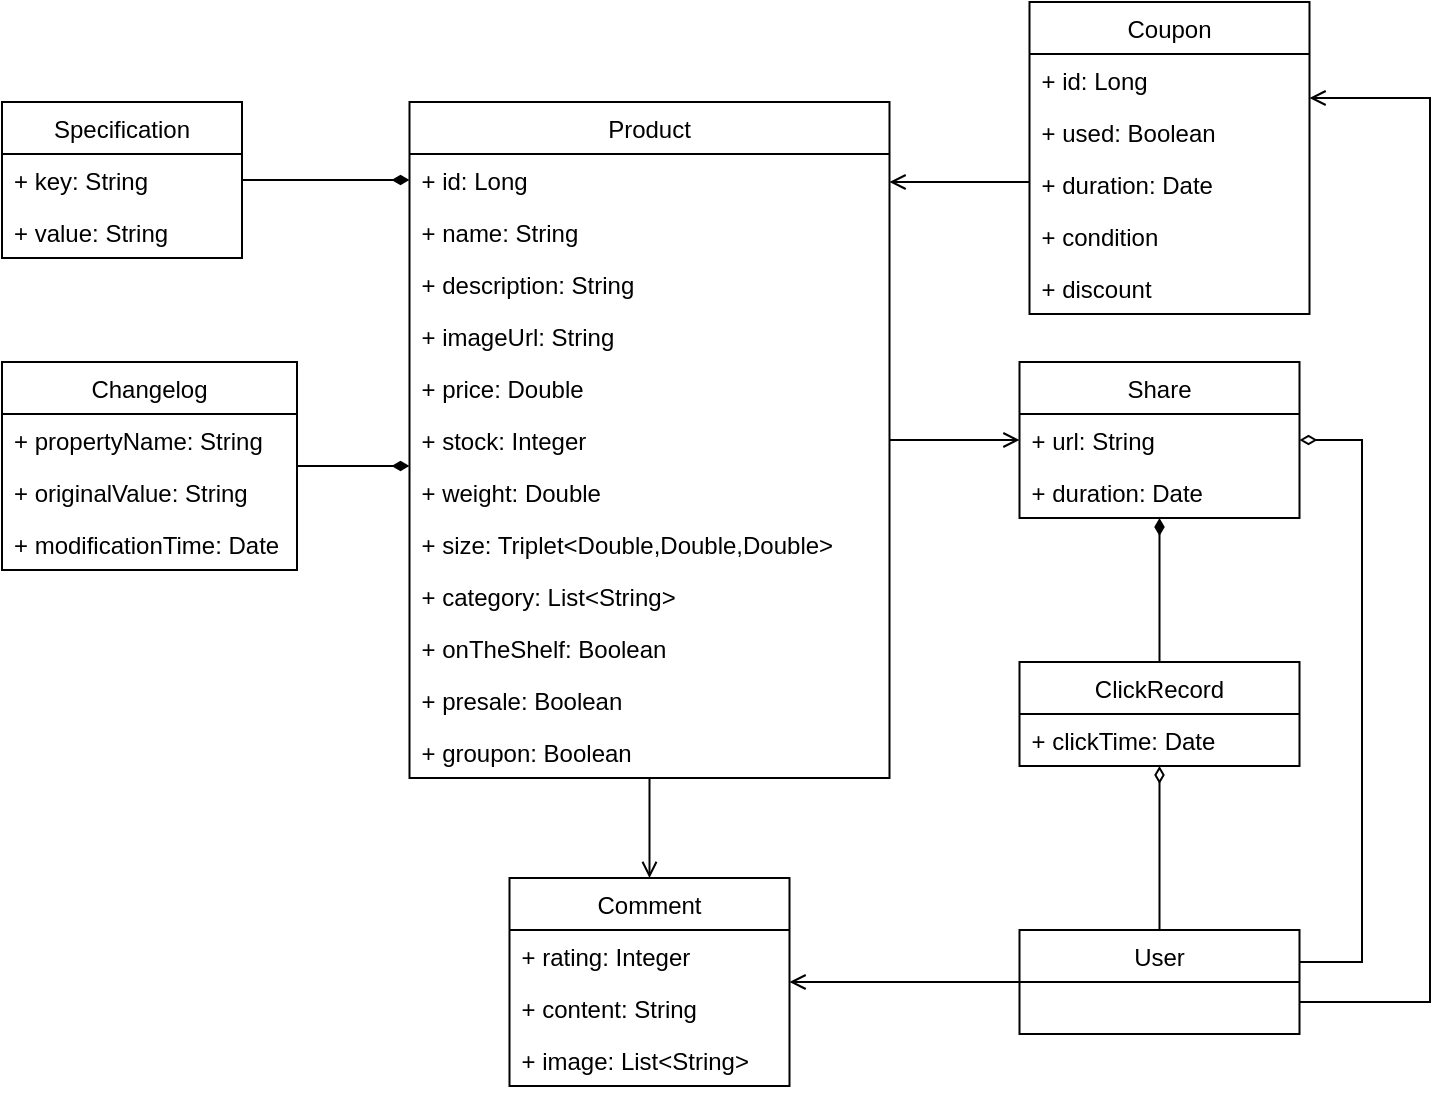 <mxfile version="13.7.7" type="github">
  <diagram id="SMZDa7VKPdT4Ol9t52v7" name="Page-1">
    <mxGraphModel dx="878" dy="788" grid="1" gridSize="10" guides="1" tooltips="1" connect="1" arrows="1" fold="1" page="1" pageScale="1" pageWidth="850" pageHeight="1100" math="0" shadow="0">
      <root>
        <mxCell id="0" />
        <mxCell id="1" parent="0" />
        <mxCell id="rCrtK8iGYtM6v42GK8HZ-14" style="edgeStyle=orthogonalEdgeStyle;rounded=0;orthogonalLoop=1;jettySize=auto;html=1;endArrow=diamondThin;endFill=1;" edge="1" parent="1" source="rCrtK8iGYtM6v42GK8HZ-10" target="rCrtK8iGYtM6v42GK8HZ-1">
          <mxGeometry relative="1" as="geometry">
            <Array as="points">
              <mxPoint x="233.75" y="149" />
              <mxPoint x="233.75" y="149" />
            </Array>
          </mxGeometry>
        </mxCell>
        <mxCell id="rCrtK8iGYtM6v42GK8HZ-21" style="edgeStyle=orthogonalEdgeStyle;rounded=0;orthogonalLoop=1;jettySize=auto;html=1;endArrow=diamondThin;endFill=1;" edge="1" parent="1" source="rCrtK8iGYtM6v42GK8HZ-17" target="rCrtK8iGYtM6v42GK8HZ-1">
          <mxGeometry relative="1" as="geometry">
            <Array as="points">
              <mxPoint x="233.75" y="292" />
              <mxPoint x="233.75" y="292" />
            </Array>
          </mxGeometry>
        </mxCell>
        <mxCell id="rCrtK8iGYtM6v42GK8HZ-52" style="edgeStyle=orthogonalEdgeStyle;rounded=0;orthogonalLoop=1;jettySize=auto;html=1;endArrow=open;endFill=0;" edge="1" parent="1" source="rCrtK8iGYtM6v42GK8HZ-1" target="rCrtK8iGYtM6v42GK8HZ-48">
          <mxGeometry relative="1" as="geometry" />
        </mxCell>
        <mxCell id="rCrtK8iGYtM6v42GK8HZ-67" style="edgeStyle=orthogonalEdgeStyle;rounded=0;orthogonalLoop=1;jettySize=auto;html=1;endArrow=none;endFill=0;startArrow=open;startFill=0;" edge="1" parent="1" source="rCrtK8iGYtM6v42GK8HZ-1" target="rCrtK8iGYtM6v42GK8HZ-63">
          <mxGeometry relative="1" as="geometry">
            <Array as="points">
              <mxPoint x="530" y="150" />
              <mxPoint x="530" y="150" />
            </Array>
          </mxGeometry>
        </mxCell>
        <mxCell id="rCrtK8iGYtM6v42GK8HZ-39" style="edgeStyle=orthogonalEdgeStyle;rounded=0;orthogonalLoop=1;jettySize=auto;html=1;endArrow=open;endFill=0;" edge="1" parent="1" source="rCrtK8iGYtM6v42GK8HZ-5" target="rCrtK8iGYtM6v42GK8HZ-27">
          <mxGeometry relative="1" as="geometry" />
        </mxCell>
        <mxCell id="rCrtK8iGYtM6v42GK8HZ-54" style="edgeStyle=orthogonalEdgeStyle;rounded=0;orthogonalLoop=1;jettySize=auto;html=1;endArrow=open;endFill=0;" edge="1" parent="1" source="rCrtK8iGYtM6v42GK8HZ-23" target="rCrtK8iGYtM6v42GK8HZ-48">
          <mxGeometry relative="1" as="geometry" />
        </mxCell>
        <mxCell id="rCrtK8iGYtM6v42GK8HZ-70" style="edgeStyle=orthogonalEdgeStyle;rounded=0;orthogonalLoop=1;jettySize=auto;html=1;endArrow=open;endFill=0;" edge="1" parent="1" source="rCrtK8iGYtM6v42GK8HZ-23" target="rCrtK8iGYtM6v42GK8HZ-63">
          <mxGeometry relative="1" as="geometry">
            <mxPoint x="720" y="600" as="sourcePoint" />
            <Array as="points">
              <mxPoint x="764" y="560" />
              <mxPoint x="764" y="108" />
            </Array>
          </mxGeometry>
        </mxCell>
        <mxCell id="rCrtK8iGYtM6v42GK8HZ-1" value="Product" style="swimlane;fontStyle=0;childLayout=stackLayout;horizontal=1;startSize=26;fillColor=none;horizontalStack=0;resizeParent=1;resizeParentMax=0;resizeLast=0;collapsible=1;marginBottom=0;" vertex="1" parent="1">
          <mxGeometry x="253.75" y="110" width="240" height="338" as="geometry" />
        </mxCell>
        <mxCell id="rCrtK8iGYtM6v42GK8HZ-2" value="+ id: Long" style="text;strokeColor=none;fillColor=none;align=left;verticalAlign=top;spacingLeft=4;spacingRight=4;overflow=hidden;rotatable=0;points=[[0,0.5],[1,0.5]];portConstraint=eastwest;" vertex="1" parent="rCrtK8iGYtM6v42GK8HZ-1">
          <mxGeometry y="26" width="240" height="26" as="geometry" />
        </mxCell>
        <mxCell id="rCrtK8iGYtM6v42GK8HZ-3" value="+ name: String" style="text;strokeColor=none;fillColor=none;align=left;verticalAlign=top;spacingLeft=4;spacingRight=4;overflow=hidden;rotatable=0;points=[[0,0.5],[1,0.5]];portConstraint=eastwest;" vertex="1" parent="rCrtK8iGYtM6v42GK8HZ-1">
          <mxGeometry y="52" width="240" height="26" as="geometry" />
        </mxCell>
        <mxCell id="rCrtK8iGYtM6v42GK8HZ-56" value="+ description: String" style="text;strokeColor=none;fillColor=none;align=left;verticalAlign=top;spacingLeft=4;spacingRight=4;overflow=hidden;rotatable=0;points=[[0,0.5],[1,0.5]];portConstraint=eastwest;" vertex="1" parent="rCrtK8iGYtM6v42GK8HZ-1">
          <mxGeometry y="78" width="240" height="26" as="geometry" />
        </mxCell>
        <mxCell id="rCrtK8iGYtM6v42GK8HZ-57" value="+ imageUrl: String" style="text;strokeColor=none;fillColor=none;align=left;verticalAlign=top;spacingLeft=4;spacingRight=4;overflow=hidden;rotatable=0;points=[[0,0.5],[1,0.5]];portConstraint=eastwest;" vertex="1" parent="rCrtK8iGYtM6v42GK8HZ-1">
          <mxGeometry y="104" width="240" height="26" as="geometry" />
        </mxCell>
        <mxCell id="rCrtK8iGYtM6v42GK8HZ-4" value="+ price: Double" style="text;strokeColor=none;fillColor=none;align=left;verticalAlign=top;spacingLeft=4;spacingRight=4;overflow=hidden;rotatable=0;points=[[0,0.5],[1,0.5]];portConstraint=eastwest;" vertex="1" parent="rCrtK8iGYtM6v42GK8HZ-1">
          <mxGeometry y="130" width="240" height="26" as="geometry" />
        </mxCell>
        <mxCell id="rCrtK8iGYtM6v42GK8HZ-5" value="+ stock: Integer" style="text;strokeColor=none;fillColor=none;align=left;verticalAlign=top;spacingLeft=4;spacingRight=4;overflow=hidden;rotatable=0;points=[[0,0.5],[1,0.5]];portConstraint=eastwest;" vertex="1" parent="rCrtK8iGYtM6v42GK8HZ-1">
          <mxGeometry y="156" width="240" height="26" as="geometry" />
        </mxCell>
        <mxCell id="rCrtK8iGYtM6v42GK8HZ-6" value="+ weight: Double" style="text;strokeColor=none;fillColor=none;align=left;verticalAlign=top;spacingLeft=4;spacingRight=4;overflow=hidden;rotatable=0;points=[[0,0.5],[1,0.5]];portConstraint=eastwest;" vertex="1" parent="rCrtK8iGYtM6v42GK8HZ-1">
          <mxGeometry y="182" width="240" height="26" as="geometry" />
        </mxCell>
        <mxCell id="rCrtK8iGYtM6v42GK8HZ-7" value="+ size: Triplet&lt;Double,Double,Double&gt;" style="text;strokeColor=none;fillColor=none;align=left;verticalAlign=top;spacingLeft=4;spacingRight=4;overflow=hidden;rotatable=0;points=[[0,0.5],[1,0.5]];portConstraint=eastwest;" vertex="1" parent="rCrtK8iGYtM6v42GK8HZ-1">
          <mxGeometry y="208" width="240" height="26" as="geometry" />
        </mxCell>
        <mxCell id="rCrtK8iGYtM6v42GK8HZ-8" value="+ category: List&lt;String&gt;" style="text;strokeColor=none;fillColor=none;align=left;verticalAlign=top;spacingLeft=4;spacingRight=4;overflow=hidden;rotatable=0;points=[[0,0.5],[1,0.5]];portConstraint=eastwest;" vertex="1" parent="rCrtK8iGYtM6v42GK8HZ-1">
          <mxGeometry y="234" width="240" height="26" as="geometry" />
        </mxCell>
        <mxCell id="rCrtK8iGYtM6v42GK8HZ-58" value="+ onTheShelf: Boolean" style="text;strokeColor=none;fillColor=none;align=left;verticalAlign=top;spacingLeft=4;spacingRight=4;overflow=hidden;rotatable=0;points=[[0,0.5],[1,0.5]];portConstraint=eastwest;" vertex="1" parent="rCrtK8iGYtM6v42GK8HZ-1">
          <mxGeometry y="260" width="240" height="26" as="geometry" />
        </mxCell>
        <mxCell id="rCrtK8iGYtM6v42GK8HZ-9" value="+ presale: Boolean" style="text;strokeColor=none;fillColor=none;align=left;verticalAlign=top;spacingLeft=4;spacingRight=4;overflow=hidden;rotatable=0;points=[[0,0.5],[1,0.5]];portConstraint=eastwest;" vertex="1" parent="rCrtK8iGYtM6v42GK8HZ-1">
          <mxGeometry y="286" width="240" height="26" as="geometry" />
        </mxCell>
        <mxCell id="rCrtK8iGYtM6v42GK8HZ-59" value="+ groupon: Boolean" style="text;strokeColor=none;fillColor=none;align=left;verticalAlign=top;spacingLeft=4;spacingRight=4;overflow=hidden;rotatable=0;points=[[0,0.5],[1,0.5]];portConstraint=eastwest;" vertex="1" parent="rCrtK8iGYtM6v42GK8HZ-1">
          <mxGeometry y="312" width="240" height="26" as="geometry" />
        </mxCell>
        <mxCell id="rCrtK8iGYtM6v42GK8HZ-17" value="Changelog" style="swimlane;fontStyle=0;childLayout=stackLayout;horizontal=1;startSize=26;fillColor=none;horizontalStack=0;resizeParent=1;resizeParentMax=0;resizeLast=0;collapsible=1;marginBottom=0;" vertex="1" parent="1">
          <mxGeometry x="50" y="240" width="147.5" height="104" as="geometry" />
        </mxCell>
        <mxCell id="rCrtK8iGYtM6v42GK8HZ-18" value="+ propertyName: String" style="text;strokeColor=none;fillColor=none;align=left;verticalAlign=top;spacingLeft=4;spacingRight=4;overflow=hidden;rotatable=0;points=[[0,0.5],[1,0.5]];portConstraint=eastwest;" vertex="1" parent="rCrtK8iGYtM6v42GK8HZ-17">
          <mxGeometry y="26" width="147.5" height="26" as="geometry" />
        </mxCell>
        <mxCell id="rCrtK8iGYtM6v42GK8HZ-19" value="+ originalValue: String" style="text;strokeColor=none;fillColor=none;align=left;verticalAlign=top;spacingLeft=4;spacingRight=4;overflow=hidden;rotatable=0;points=[[0,0.5],[1,0.5]];portConstraint=eastwest;" vertex="1" parent="rCrtK8iGYtM6v42GK8HZ-17">
          <mxGeometry y="52" width="147.5" height="26" as="geometry" />
        </mxCell>
        <mxCell id="rCrtK8iGYtM6v42GK8HZ-20" value="+ modificationTime: Date" style="text;strokeColor=none;fillColor=none;align=left;verticalAlign=top;spacingLeft=4;spacingRight=4;overflow=hidden;rotatable=0;points=[[0,0.5],[1,0.5]];portConstraint=eastwest;" vertex="1" parent="rCrtK8iGYtM6v42GK8HZ-17">
          <mxGeometry y="78" width="147.5" height="26" as="geometry" />
        </mxCell>
        <mxCell id="rCrtK8iGYtM6v42GK8HZ-10" value="Specification" style="swimlane;fontStyle=0;childLayout=stackLayout;horizontal=1;startSize=26;fillColor=none;horizontalStack=0;resizeParent=1;resizeParentMax=0;resizeLast=0;collapsible=1;marginBottom=0;" vertex="1" parent="1">
          <mxGeometry x="50" y="110" width="120" height="78" as="geometry" />
        </mxCell>
        <mxCell id="rCrtK8iGYtM6v42GK8HZ-11" value="+ key: String" style="text;strokeColor=none;fillColor=none;align=left;verticalAlign=top;spacingLeft=4;spacingRight=4;overflow=hidden;rotatable=0;points=[[0,0.5],[1,0.5]];portConstraint=eastwest;" vertex="1" parent="rCrtK8iGYtM6v42GK8HZ-10">
          <mxGeometry y="26" width="120" height="26" as="geometry" />
        </mxCell>
        <mxCell id="rCrtK8iGYtM6v42GK8HZ-12" value="+ value: String" style="text;strokeColor=none;fillColor=none;align=left;verticalAlign=top;spacingLeft=4;spacingRight=4;overflow=hidden;rotatable=0;points=[[0,0.5],[1,0.5]];portConstraint=eastwest;" vertex="1" parent="rCrtK8iGYtM6v42GK8HZ-10">
          <mxGeometry y="52" width="120" height="26" as="geometry" />
        </mxCell>
        <mxCell id="rCrtK8iGYtM6v42GK8HZ-76" style="edgeStyle=orthogonalEdgeStyle;rounded=0;orthogonalLoop=1;jettySize=auto;html=1;startArrow=diamondThin;startFill=1;endArrow=none;endFill=0;" edge="1" parent="1" source="rCrtK8iGYtM6v42GK8HZ-27" target="rCrtK8iGYtM6v42GK8HZ-71">
          <mxGeometry relative="1" as="geometry" />
        </mxCell>
        <mxCell id="rCrtK8iGYtM6v42GK8HZ-78" style="edgeStyle=orthogonalEdgeStyle;rounded=0;orthogonalLoop=1;jettySize=auto;html=1;startArrow=none;startFill=0;endArrow=diamondThin;endFill=0;" edge="1" parent="1" source="rCrtK8iGYtM6v42GK8HZ-23" target="rCrtK8iGYtM6v42GK8HZ-27">
          <mxGeometry relative="1" as="geometry">
            <Array as="points">
              <mxPoint x="730" y="540" />
              <mxPoint x="730" y="279" />
            </Array>
          </mxGeometry>
        </mxCell>
        <mxCell id="rCrtK8iGYtM6v42GK8HZ-23" value="User" style="swimlane;fontStyle=0;childLayout=stackLayout;horizontal=1;startSize=26;fillColor=none;horizontalStack=0;resizeParent=1;resizeParentMax=0;resizeLast=0;collapsible=1;marginBottom=0;" vertex="1" parent="1">
          <mxGeometry x="558.75" y="524" width="140" height="52" as="geometry" />
        </mxCell>
        <mxCell id="rCrtK8iGYtM6v42GK8HZ-77" style="edgeStyle=orthogonalEdgeStyle;rounded=0;orthogonalLoop=1;jettySize=auto;html=1;startArrow=diamondThin;startFill=0;endArrow=none;endFill=0;" edge="1" parent="1" source="rCrtK8iGYtM6v42GK8HZ-71" target="rCrtK8iGYtM6v42GK8HZ-23">
          <mxGeometry relative="1" as="geometry" />
        </mxCell>
        <mxCell id="rCrtK8iGYtM6v42GK8HZ-27" value="Share" style="swimlane;fontStyle=0;childLayout=stackLayout;horizontal=1;startSize=26;fillColor=none;horizontalStack=0;resizeParent=1;resizeParentMax=0;resizeLast=0;collapsible=1;marginBottom=0;" vertex="1" parent="1">
          <mxGeometry x="558.75" y="240" width="140" height="78" as="geometry" />
        </mxCell>
        <mxCell id="rCrtK8iGYtM6v42GK8HZ-28" value="+ url: String" style="text;strokeColor=none;fillColor=none;align=left;verticalAlign=top;spacingLeft=4;spacingRight=4;overflow=hidden;rotatable=0;points=[[0,0.5],[1,0.5]];portConstraint=eastwest;" vertex="1" parent="rCrtK8iGYtM6v42GK8HZ-27">
          <mxGeometry y="26" width="140" height="26" as="geometry" />
        </mxCell>
        <mxCell id="rCrtK8iGYtM6v42GK8HZ-29" value="+ duration: Date" style="text;strokeColor=none;fillColor=none;align=left;verticalAlign=top;spacingLeft=4;spacingRight=4;overflow=hidden;rotatable=0;points=[[0,0.5],[1,0.5]];portConstraint=eastwest;" vertex="1" parent="rCrtK8iGYtM6v42GK8HZ-27">
          <mxGeometry y="52" width="140" height="26" as="geometry" />
        </mxCell>
        <mxCell id="rCrtK8iGYtM6v42GK8HZ-48" value="Comment" style="swimlane;fontStyle=0;childLayout=stackLayout;horizontal=1;startSize=26;fillColor=none;horizontalStack=0;resizeParent=1;resizeParentMax=0;resizeLast=0;collapsible=1;marginBottom=0;" vertex="1" parent="1">
          <mxGeometry x="303.75" y="498" width="140" height="104" as="geometry" />
        </mxCell>
        <mxCell id="rCrtK8iGYtM6v42GK8HZ-49" value="+ rating: Integer" style="text;strokeColor=none;fillColor=none;align=left;verticalAlign=top;spacingLeft=4;spacingRight=4;overflow=hidden;rotatable=0;points=[[0,0.5],[1,0.5]];portConstraint=eastwest;" vertex="1" parent="rCrtK8iGYtM6v42GK8HZ-48">
          <mxGeometry y="26" width="140" height="26" as="geometry" />
        </mxCell>
        <mxCell id="rCrtK8iGYtM6v42GK8HZ-50" value="+ content: String" style="text;strokeColor=none;fillColor=none;align=left;verticalAlign=top;spacingLeft=4;spacingRight=4;overflow=hidden;rotatable=0;points=[[0,0.5],[1,0.5]];portConstraint=eastwest;" vertex="1" parent="rCrtK8iGYtM6v42GK8HZ-48">
          <mxGeometry y="52" width="140" height="26" as="geometry" />
        </mxCell>
        <mxCell id="rCrtK8iGYtM6v42GK8HZ-51" value="+ image: List&lt;String&gt;" style="text;strokeColor=none;fillColor=none;align=left;verticalAlign=top;spacingLeft=4;spacingRight=4;overflow=hidden;rotatable=0;points=[[0,0.5],[1,0.5]];portConstraint=eastwest;" vertex="1" parent="rCrtK8iGYtM6v42GK8HZ-48">
          <mxGeometry y="78" width="140" height="26" as="geometry" />
        </mxCell>
        <mxCell id="rCrtK8iGYtM6v42GK8HZ-71" value="ClickRecord" style="swimlane;fontStyle=0;childLayout=stackLayout;horizontal=1;startSize=26;fillColor=none;horizontalStack=0;resizeParent=1;resizeParentMax=0;resizeLast=0;collapsible=1;marginBottom=0;" vertex="1" parent="1">
          <mxGeometry x="558.75" y="390" width="140" height="52" as="geometry" />
        </mxCell>
        <mxCell id="rCrtK8iGYtM6v42GK8HZ-72" value="+ clickTime: Date" style="text;strokeColor=none;fillColor=none;align=left;verticalAlign=top;spacingLeft=4;spacingRight=4;overflow=hidden;rotatable=0;points=[[0,0.5],[1,0.5]];portConstraint=eastwest;" vertex="1" parent="rCrtK8iGYtM6v42GK8HZ-71">
          <mxGeometry y="26" width="140" height="26" as="geometry" />
        </mxCell>
        <mxCell id="rCrtK8iGYtM6v42GK8HZ-63" value="Coupon" style="swimlane;fontStyle=0;childLayout=stackLayout;horizontal=1;startSize=26;fillColor=none;horizontalStack=0;resizeParent=1;resizeParentMax=0;resizeLast=0;collapsible=1;marginBottom=0;" vertex="1" parent="1">
          <mxGeometry x="563.75" y="60" width="140" height="156" as="geometry" />
        </mxCell>
        <mxCell id="rCrtK8iGYtM6v42GK8HZ-64" value="+ id: Long" style="text;strokeColor=none;fillColor=none;align=left;verticalAlign=top;spacingLeft=4;spacingRight=4;overflow=hidden;rotatable=0;points=[[0,0.5],[1,0.5]];portConstraint=eastwest;" vertex="1" parent="rCrtK8iGYtM6v42GK8HZ-63">
          <mxGeometry y="26" width="140" height="26" as="geometry" />
        </mxCell>
        <mxCell id="rCrtK8iGYtM6v42GK8HZ-65" value="+ used: Boolean" style="text;strokeColor=none;fillColor=none;align=left;verticalAlign=top;spacingLeft=4;spacingRight=4;overflow=hidden;rotatable=0;points=[[0,0.5],[1,0.5]];portConstraint=eastwest;" vertex="1" parent="rCrtK8iGYtM6v42GK8HZ-63">
          <mxGeometry y="52" width="140" height="26" as="geometry" />
        </mxCell>
        <mxCell id="rCrtK8iGYtM6v42GK8HZ-66" value="+ duration: Date" style="text;strokeColor=none;fillColor=none;align=left;verticalAlign=top;spacingLeft=4;spacingRight=4;overflow=hidden;rotatable=0;points=[[0,0.5],[1,0.5]];portConstraint=eastwest;" vertex="1" parent="rCrtK8iGYtM6v42GK8HZ-63">
          <mxGeometry y="78" width="140" height="26" as="geometry" />
        </mxCell>
        <mxCell id="rCrtK8iGYtM6v42GK8HZ-68" value="+ condition" style="text;strokeColor=none;fillColor=none;align=left;verticalAlign=top;spacingLeft=4;spacingRight=4;overflow=hidden;rotatable=0;points=[[0,0.5],[1,0.5]];portConstraint=eastwest;" vertex="1" parent="rCrtK8iGYtM6v42GK8HZ-63">
          <mxGeometry y="104" width="140" height="26" as="geometry" />
        </mxCell>
        <mxCell id="rCrtK8iGYtM6v42GK8HZ-69" value="+ discount" style="text;strokeColor=none;fillColor=none;align=left;verticalAlign=top;spacingLeft=4;spacingRight=4;overflow=hidden;rotatable=0;points=[[0,0.5],[1,0.5]];portConstraint=eastwest;" vertex="1" parent="rCrtK8iGYtM6v42GK8HZ-63">
          <mxGeometry y="130" width="140" height="26" as="geometry" />
        </mxCell>
      </root>
    </mxGraphModel>
  </diagram>
</mxfile>
